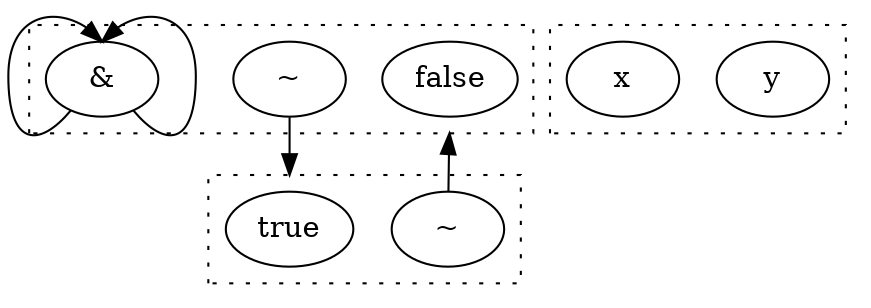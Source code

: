 digraph egraph {
  compound=true
  clusterrank=local
  subgraph cluster_0 {
    style=dotted
    0.0[label = "false"]
    0.1[label = "~"]
    0.2[label = "&"]
  }
  subgraph cluster_1 {
    style=dotted
    1.0[label = "true"]
    1.1[label = "~"]
  }
  subgraph cluster_4 {
    style=dotted
    4.0[label = "y"]
    4.1[label = "x"]
  }
  0.1 -> 1.0 [lhead = cluster_1, ]
  0.2:sw -> 0.2:n [lhead = cluster_0, ]
  0.2:se -> 0.2:n [lhead = cluster_0, ]
  1.1 -> 0.0 [lhead = cluster_0, ]
}
